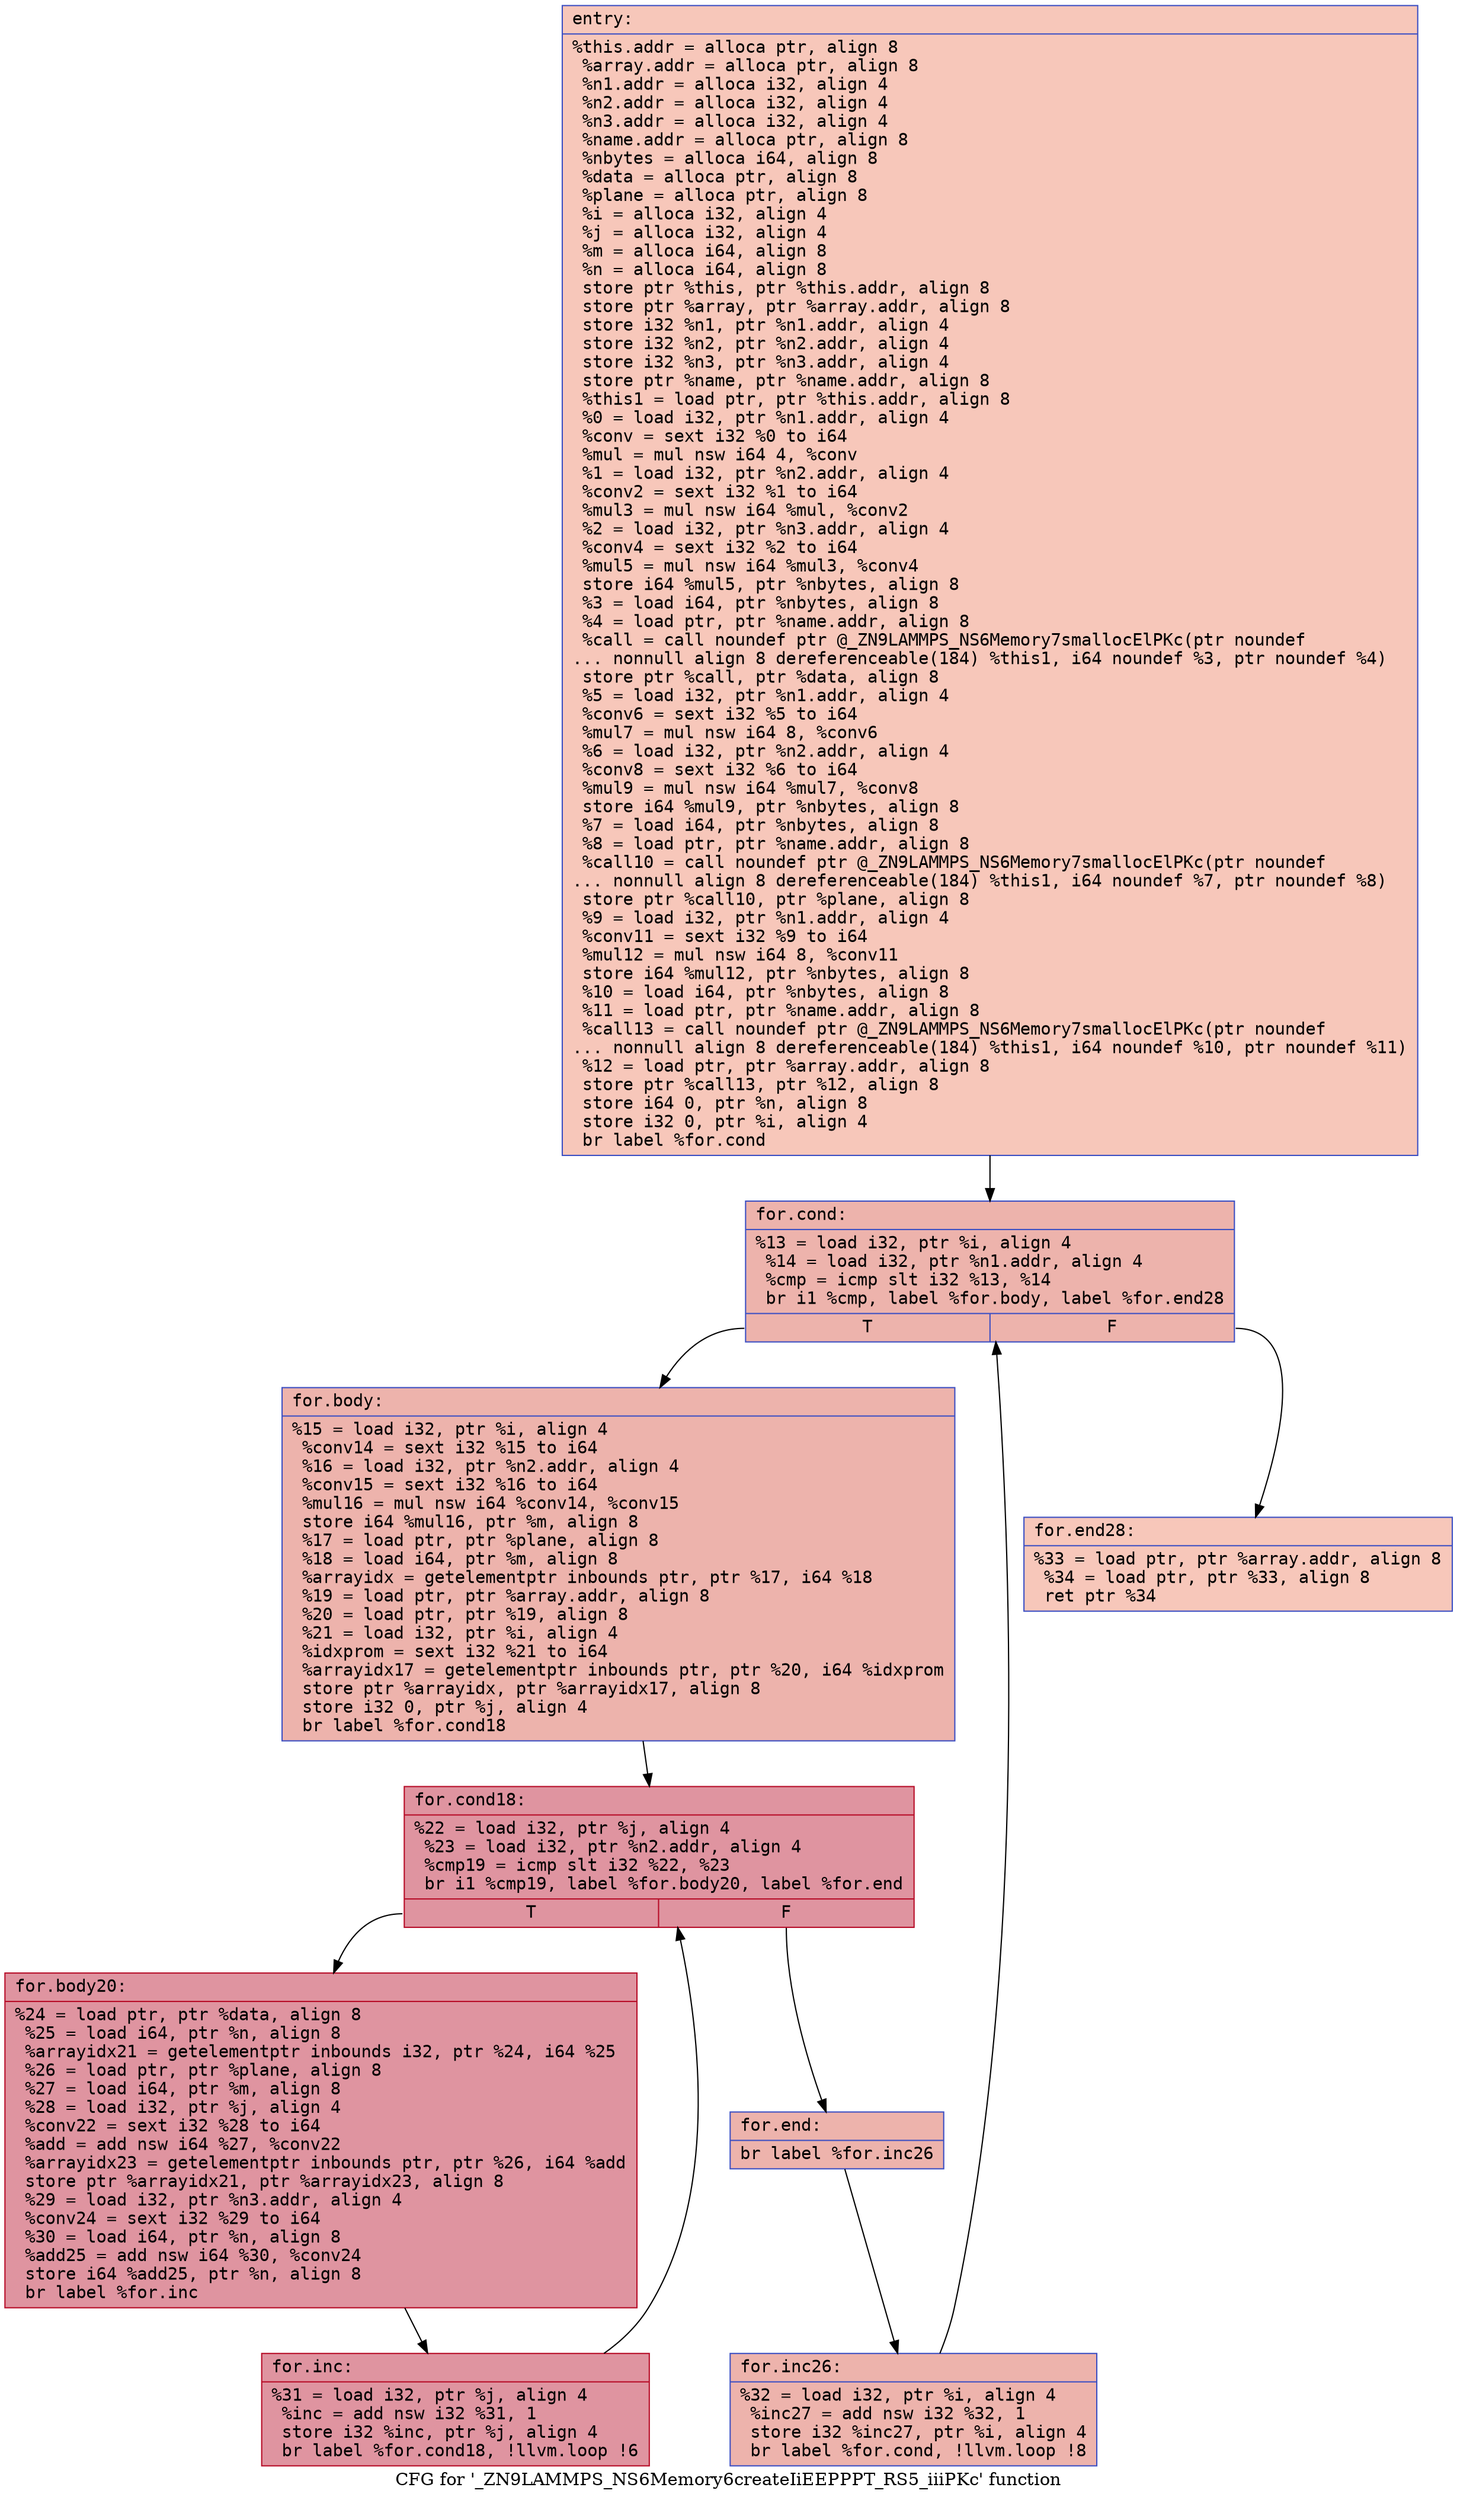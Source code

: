 digraph "CFG for '_ZN9LAMMPS_NS6Memory6createIiEEPPPT_RS5_iiiPKc' function" {
	label="CFG for '_ZN9LAMMPS_NS6Memory6createIiEEPPPT_RS5_iiiPKc' function";

	Node0x55975a61da80 [shape=record,color="#3d50c3ff", style=filled, fillcolor="#ec7f6370" fontname="Courier",label="{entry:\l|  %this.addr = alloca ptr, align 8\l  %array.addr = alloca ptr, align 8\l  %n1.addr = alloca i32, align 4\l  %n2.addr = alloca i32, align 4\l  %n3.addr = alloca i32, align 4\l  %name.addr = alloca ptr, align 8\l  %nbytes = alloca i64, align 8\l  %data = alloca ptr, align 8\l  %plane = alloca ptr, align 8\l  %i = alloca i32, align 4\l  %j = alloca i32, align 4\l  %m = alloca i64, align 8\l  %n = alloca i64, align 8\l  store ptr %this, ptr %this.addr, align 8\l  store ptr %array, ptr %array.addr, align 8\l  store i32 %n1, ptr %n1.addr, align 4\l  store i32 %n2, ptr %n2.addr, align 4\l  store i32 %n3, ptr %n3.addr, align 4\l  store ptr %name, ptr %name.addr, align 8\l  %this1 = load ptr, ptr %this.addr, align 8\l  %0 = load i32, ptr %n1.addr, align 4\l  %conv = sext i32 %0 to i64\l  %mul = mul nsw i64 4, %conv\l  %1 = load i32, ptr %n2.addr, align 4\l  %conv2 = sext i32 %1 to i64\l  %mul3 = mul nsw i64 %mul, %conv2\l  %2 = load i32, ptr %n3.addr, align 4\l  %conv4 = sext i32 %2 to i64\l  %mul5 = mul nsw i64 %mul3, %conv4\l  store i64 %mul5, ptr %nbytes, align 8\l  %3 = load i64, ptr %nbytes, align 8\l  %4 = load ptr, ptr %name.addr, align 8\l  %call = call noundef ptr @_ZN9LAMMPS_NS6Memory7smallocElPKc(ptr noundef\l... nonnull align 8 dereferenceable(184) %this1, i64 noundef %3, ptr noundef %4)\l  store ptr %call, ptr %data, align 8\l  %5 = load i32, ptr %n1.addr, align 4\l  %conv6 = sext i32 %5 to i64\l  %mul7 = mul nsw i64 8, %conv6\l  %6 = load i32, ptr %n2.addr, align 4\l  %conv8 = sext i32 %6 to i64\l  %mul9 = mul nsw i64 %mul7, %conv8\l  store i64 %mul9, ptr %nbytes, align 8\l  %7 = load i64, ptr %nbytes, align 8\l  %8 = load ptr, ptr %name.addr, align 8\l  %call10 = call noundef ptr @_ZN9LAMMPS_NS6Memory7smallocElPKc(ptr noundef\l... nonnull align 8 dereferenceable(184) %this1, i64 noundef %7, ptr noundef %8)\l  store ptr %call10, ptr %plane, align 8\l  %9 = load i32, ptr %n1.addr, align 4\l  %conv11 = sext i32 %9 to i64\l  %mul12 = mul nsw i64 8, %conv11\l  store i64 %mul12, ptr %nbytes, align 8\l  %10 = load i64, ptr %nbytes, align 8\l  %11 = load ptr, ptr %name.addr, align 8\l  %call13 = call noundef ptr @_ZN9LAMMPS_NS6Memory7smallocElPKc(ptr noundef\l... nonnull align 8 dereferenceable(184) %this1, i64 noundef %10, ptr noundef %11)\l  %12 = load ptr, ptr %array.addr, align 8\l  store ptr %call13, ptr %12, align 8\l  store i64 0, ptr %n, align 8\l  store i32 0, ptr %i, align 4\l  br label %for.cond\l}"];
	Node0x55975a61da80 -> Node0x55975a6202a0[tooltip="entry -> for.cond\nProbability 100.00%" ];
	Node0x55975a6202a0 [shape=record,color="#3d50c3ff", style=filled, fillcolor="#d6524470" fontname="Courier",label="{for.cond:\l|  %13 = load i32, ptr %i, align 4\l  %14 = load i32, ptr %n1.addr, align 4\l  %cmp = icmp slt i32 %13, %14\l  br i1 %cmp, label %for.body, label %for.end28\l|{<s0>T|<s1>F}}"];
	Node0x55975a6202a0:s0 -> Node0x55975a6204f0[tooltip="for.cond -> for.body\nProbability 96.88%" ];
	Node0x55975a6202a0:s1 -> Node0x55975a620540[tooltip="for.cond -> for.end28\nProbability 3.12%" ];
	Node0x55975a6204f0 [shape=record,color="#3d50c3ff", style=filled, fillcolor="#d6524470" fontname="Courier",label="{for.body:\l|  %15 = load i32, ptr %i, align 4\l  %conv14 = sext i32 %15 to i64\l  %16 = load i32, ptr %n2.addr, align 4\l  %conv15 = sext i32 %16 to i64\l  %mul16 = mul nsw i64 %conv14, %conv15\l  store i64 %mul16, ptr %m, align 8\l  %17 = load ptr, ptr %plane, align 8\l  %18 = load i64, ptr %m, align 8\l  %arrayidx = getelementptr inbounds ptr, ptr %17, i64 %18\l  %19 = load ptr, ptr %array.addr, align 8\l  %20 = load ptr, ptr %19, align 8\l  %21 = load i32, ptr %i, align 4\l  %idxprom = sext i32 %21 to i64\l  %arrayidx17 = getelementptr inbounds ptr, ptr %20, i64 %idxprom\l  store ptr %arrayidx, ptr %arrayidx17, align 8\l  store i32 0, ptr %j, align 4\l  br label %for.cond18\l}"];
	Node0x55975a6204f0 -> Node0x55975a620fd0[tooltip="for.body -> for.cond18\nProbability 100.00%" ];
	Node0x55975a620fd0 [shape=record,color="#b70d28ff", style=filled, fillcolor="#b70d2870" fontname="Courier",label="{for.cond18:\l|  %22 = load i32, ptr %j, align 4\l  %23 = load i32, ptr %n2.addr, align 4\l  %cmp19 = icmp slt i32 %22, %23\l  br i1 %cmp19, label %for.body20, label %for.end\l|{<s0>T|<s1>F}}"];
	Node0x55975a620fd0:s0 -> Node0x55975a621270[tooltip="for.cond18 -> for.body20\nProbability 96.88%" ];
	Node0x55975a620fd0:s1 -> Node0x55975a61efd0[tooltip="for.cond18 -> for.end\nProbability 3.12%" ];
	Node0x55975a621270 [shape=record,color="#b70d28ff", style=filled, fillcolor="#b70d2870" fontname="Courier",label="{for.body20:\l|  %24 = load ptr, ptr %data, align 8\l  %25 = load i64, ptr %n, align 8\l  %arrayidx21 = getelementptr inbounds i32, ptr %24, i64 %25\l  %26 = load ptr, ptr %plane, align 8\l  %27 = load i64, ptr %m, align 8\l  %28 = load i32, ptr %j, align 4\l  %conv22 = sext i32 %28 to i64\l  %add = add nsw i64 %27, %conv22\l  %arrayidx23 = getelementptr inbounds ptr, ptr %26, i64 %add\l  store ptr %arrayidx21, ptr %arrayidx23, align 8\l  %29 = load i32, ptr %n3.addr, align 4\l  %conv24 = sext i32 %29 to i64\l  %30 = load i64, ptr %n, align 8\l  %add25 = add nsw i64 %30, %conv24\l  store i64 %add25, ptr %n, align 8\l  br label %for.inc\l}"];
	Node0x55975a621270 -> Node0x55975a622000[tooltip="for.body20 -> for.inc\nProbability 100.00%" ];
	Node0x55975a622000 [shape=record,color="#b70d28ff", style=filled, fillcolor="#b70d2870" fontname="Courier",label="{for.inc:\l|  %31 = load i32, ptr %j, align 4\l  %inc = add nsw i32 %31, 1\l  store i32 %inc, ptr %j, align 4\l  br label %for.cond18, !llvm.loop !6\l}"];
	Node0x55975a622000 -> Node0x55975a620fd0[tooltip="for.inc -> for.cond18\nProbability 100.00%" ];
	Node0x55975a61efd0 [shape=record,color="#3d50c3ff", style=filled, fillcolor="#d6524470" fontname="Courier",label="{for.end:\l|  br label %for.inc26\l}"];
	Node0x55975a61efd0 -> Node0x55975a6223b0[tooltip="for.end -> for.inc26\nProbability 100.00%" ];
	Node0x55975a6223b0 [shape=record,color="#3d50c3ff", style=filled, fillcolor="#d6524470" fontname="Courier",label="{for.inc26:\l|  %32 = load i32, ptr %i, align 4\l  %inc27 = add nsw i32 %32, 1\l  store i32 %inc27, ptr %i, align 4\l  br label %for.cond, !llvm.loop !8\l}"];
	Node0x55975a6223b0 -> Node0x55975a6202a0[tooltip="for.inc26 -> for.cond\nProbability 100.00%" ];
	Node0x55975a620540 [shape=record,color="#3d50c3ff", style=filled, fillcolor="#ec7f6370" fontname="Courier",label="{for.end28:\l|  %33 = load ptr, ptr %array.addr, align 8\l  %34 = load ptr, ptr %33, align 8\l  ret ptr %34\l}"];
}

